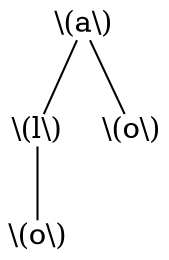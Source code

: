 graph {
	0 [label="\\(a\\)" shape=plain]
	1 [label="\\(l\\)" shape=plain]
	0 -- 1
	2 [label="\\(o\\)" shape=plain]
	1 -- 2
	3 [label="\\(o\\)" shape=plain]
	0 -- 3
}
